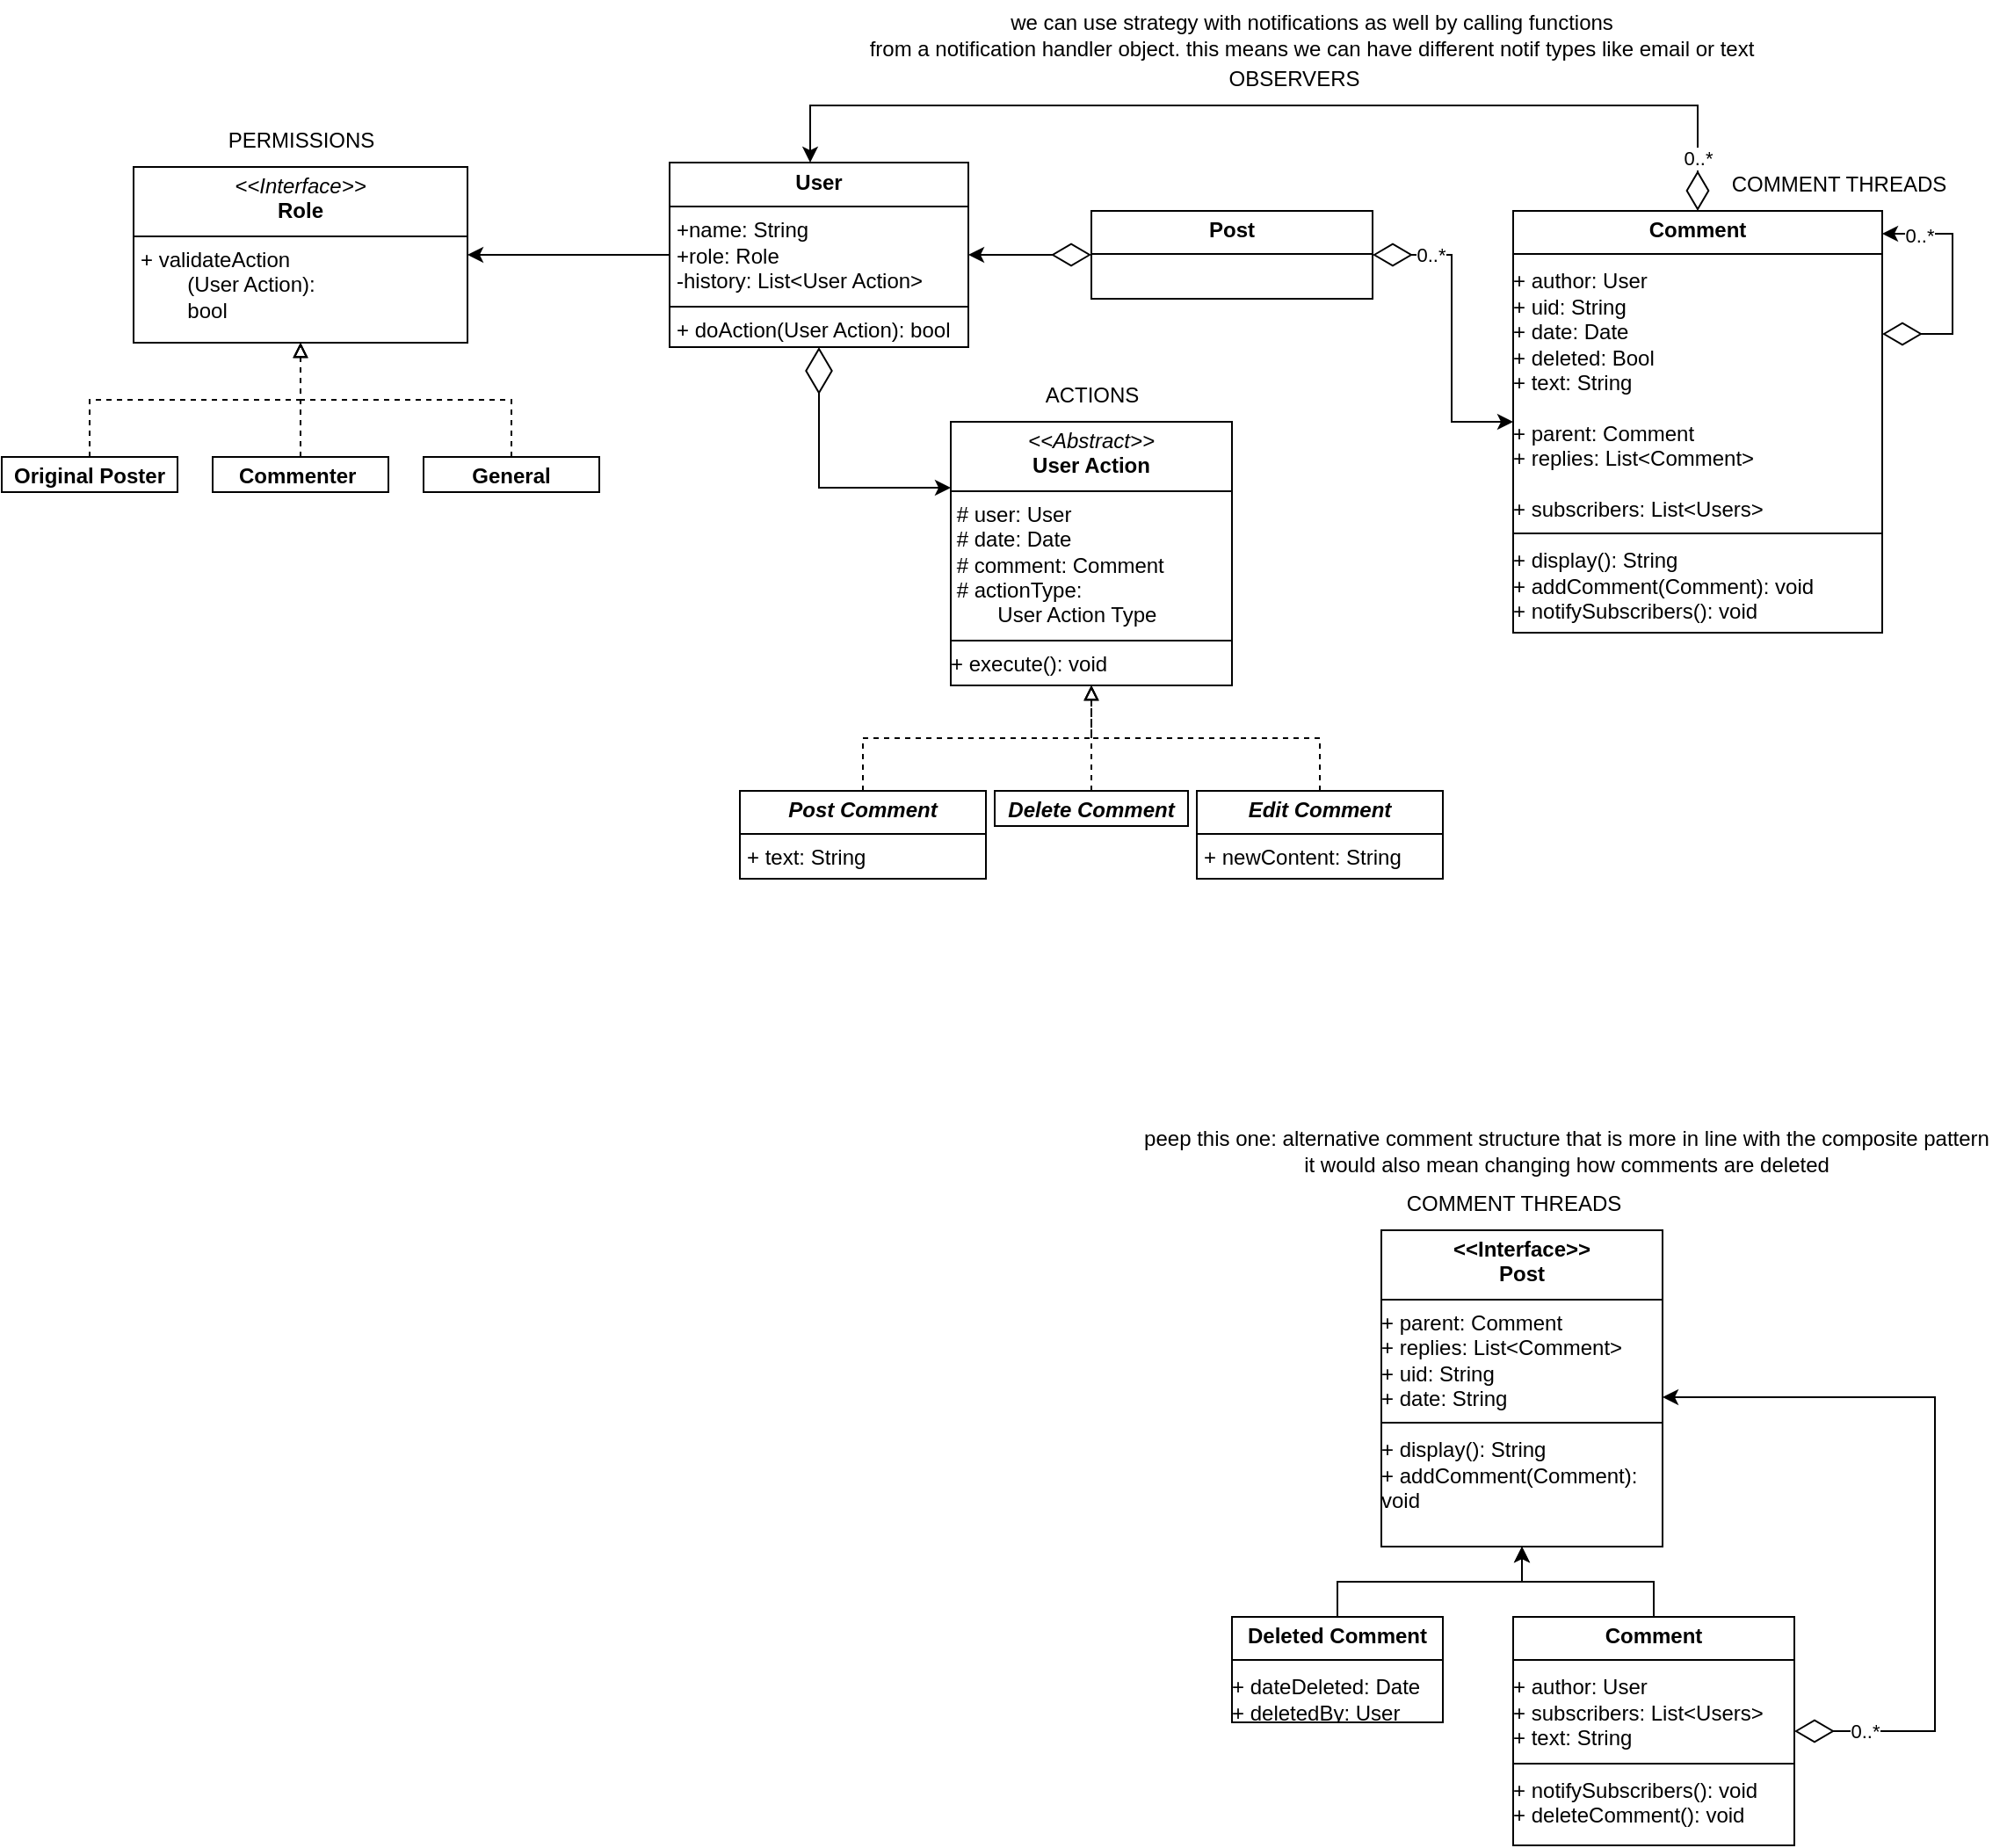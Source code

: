<mxfile version="25.0.3">
  <diagram name="Page-1" id="dYeS0N-J2XbGxKYjIUa5">
    <mxGraphModel dx="1986" dy="579" grid="1" gridSize="10" guides="1" tooltips="1" connect="1" arrows="1" fold="1" page="1" pageScale="1" pageWidth="850" pageHeight="1100" math="0" shadow="0">
      <root>
        <mxCell id="0" />
        <mxCell id="1" parent="0" />
        <mxCell id="ACXyOTVwt8eLpyd3R-gj-3" style="edgeStyle=orthogonalEdgeStyle;rounded=0;orthogonalLoop=1;jettySize=auto;html=1;exitX=0.5;exitY=0;exitDx=0;exitDy=0;startArrow=diamondThin;startFill=0;startSize=20;" parent="1" source="IfjuIOWjXW62O33DEMEJ-1" target="IfjuIOWjXW62O33DEMEJ-4" edge="1">
          <mxGeometry relative="1" as="geometry">
            <Array as="points">
              <mxPoint x="625" y="60" />
              <mxPoint x="120" y="60" />
            </Array>
          </mxGeometry>
        </mxCell>
        <mxCell id="ACXyOTVwt8eLpyd3R-gj-5" value="0..*" style="edgeLabel;html=1;align=center;verticalAlign=middle;resizable=0;points=[];" parent="ACXyOTVwt8eLpyd3R-gj-3" vertex="1" connectable="0">
          <mxGeometry x="-0.888" y="4" relative="1" as="geometry">
            <mxPoint x="4" y="3" as="offset" />
          </mxGeometry>
        </mxCell>
        <mxCell id="IfjuIOWjXW62O33DEMEJ-1" value="&lt;p style=&quot;margin:0px;margin-top:4px;text-align:center;&quot;&gt;&lt;b&gt;Comment&lt;/b&gt;&lt;/p&gt;&lt;hr style=&quot;border-style:solid;&quot; size=&quot;1&quot;&gt;&lt;div style=&quot;height:2px;&quot;&gt;&lt;/div&gt;&lt;div&gt;+ author: User&lt;br&gt;&lt;div&gt;+ uid: String&lt;br&gt;&lt;/div&gt;&lt;div&gt;+ date: Date&lt;/div&gt;&lt;div&gt;+ deleted: Bool&lt;br&gt;+ text: String&lt;br&gt;&lt;br&gt;&lt;/div&gt;&lt;/div&gt;&lt;div&gt;+ parent: Comment&lt;/div&gt;&lt;div&gt;+ replies: List&amp;lt;Comment&amp;gt;&lt;/div&gt;&lt;div&gt;&lt;br&gt;&lt;/div&gt;&lt;div&gt;+ subscribers: List&amp;lt;Users&amp;gt;&lt;/div&gt;&lt;hr style=&quot;border-style:solid;&quot; size=&quot;1&quot;&gt;&lt;div style=&quot;height:2px;&quot;&gt;&lt;br&gt;&lt;/div&gt;&lt;div style=&quot;height:2px;&quot;&gt;+ display(): String&lt;br&gt;+ addComment(Comment): void&lt;br&gt;+ notifySubscribers(): void&lt;/div&gt;&lt;div style=&quot;height:2px;&quot;&gt;&lt;br&gt;&lt;/div&gt;" style="verticalAlign=top;align=left;overflow=fill;html=1;whiteSpace=wrap;" parent="1" vertex="1">
          <mxGeometry x="520" y="120" width="210" height="240" as="geometry" />
        </mxCell>
        <mxCell id="sb-2HTpANfwCJl85uCGh-1" style="edgeStyle=orthogonalEdgeStyle;rounded=0;orthogonalLoop=1;jettySize=auto;html=1;entryX=0;entryY=0.25;entryDx=0;entryDy=0;exitX=0.5;exitY=1;exitDx=0;exitDy=0;startArrow=diamondThin;startFill=0;startSize=24;" parent="1" source="IfjuIOWjXW62O33DEMEJ-4" target="IfjuIOWjXW62O33DEMEJ-6" edge="1">
          <mxGeometry relative="1" as="geometry" />
        </mxCell>
        <mxCell id="ACXyOTVwt8eLpyd3R-gj-2" style="edgeStyle=orthogonalEdgeStyle;rounded=0;orthogonalLoop=1;jettySize=auto;html=1;" parent="1" source="IfjuIOWjXW62O33DEMEJ-4" target="sb-2HTpANfwCJl85uCGh-10" edge="1">
          <mxGeometry relative="1" as="geometry" />
        </mxCell>
        <mxCell id="IfjuIOWjXW62O33DEMEJ-4" value="&lt;p style=&quot;margin:0px;margin-top:4px;text-align:center;&quot;&gt;&lt;b&gt;User&lt;/b&gt;&lt;/p&gt;&lt;hr style=&quot;border-style:solid;&quot; size=&quot;1&quot;&gt;&lt;p style=&quot;margin:0px;margin-left:4px;&quot;&gt;+name: String&lt;/p&gt;&lt;p style=&quot;margin:0px;margin-left:4px;&quot;&gt;+role: Role&lt;br&gt;-history: List&amp;lt;User Action&amp;gt;&lt;/p&gt;&lt;hr style=&quot;border-style:solid;&quot; size=&quot;1&quot;&gt;&lt;p style=&quot;margin:0px;margin-left:4px;&quot;&gt;+ doAction(User Action): bool&lt;/p&gt;" style="verticalAlign=top;align=left;overflow=fill;html=1;whiteSpace=wrap;" parent="1" vertex="1">
          <mxGeometry x="40" y="92.5" width="170" height="105" as="geometry" />
        </mxCell>
        <mxCell id="IfjuIOWjXW62O33DEMEJ-6" value="&lt;p style=&quot;margin:0px;margin-top:4px;text-align:center;&quot;&gt;&lt;i&gt;&amp;lt;&amp;lt;Abstract&amp;gt;&amp;gt;&lt;/i&gt;&lt;br&gt;&lt;b&gt;User Action&lt;br&gt;&lt;/b&gt;&lt;/p&gt;&lt;hr style=&quot;border-style: solid;&quot; size=&quot;1&quot;&gt;&amp;nbsp;# user: User&lt;div&gt;&amp;nbsp;# date: Date&lt;/div&gt;&lt;div&gt;&amp;nbsp;# comment: Comment&lt;/div&gt;&lt;div&gt;&amp;nbsp;# actionType: &lt;br&gt;&lt;span style=&quot;white-space: pre;&quot;&gt;&#x9;&lt;/span&gt;User Action Type&amp;nbsp;&lt;br&gt;&lt;div&gt;&lt;hr style=&quot;border-style: solid;&quot; size=&quot;1&quot;&gt;+ execute(): void&lt;/div&gt;&lt;/div&gt;" style="verticalAlign=top;align=left;overflow=fill;html=1;whiteSpace=wrap;" parent="1" vertex="1">
          <mxGeometry x="200" y="240" width="160" height="150" as="geometry" />
        </mxCell>
        <mxCell id="sb-2HTpANfwCJl85uCGh-2" style="edgeStyle=orthogonalEdgeStyle;rounded=0;orthogonalLoop=1;jettySize=auto;html=1;entryX=0.5;entryY=1;entryDx=0;entryDy=0;dashed=1;endArrow=block;endFill=0;" parent="1" source="IfjuIOWjXW62O33DEMEJ-14" target="IfjuIOWjXW62O33DEMEJ-6" edge="1">
          <mxGeometry relative="1" as="geometry" />
        </mxCell>
        <mxCell id="IfjuIOWjXW62O33DEMEJ-14" value="&lt;p style=&quot;margin:0px;margin-top:4px;text-align:center;&quot;&gt;&lt;b&gt;&lt;i&gt;Post Comment&lt;/i&gt;&lt;/b&gt;&lt;br&gt;&lt;/p&gt;&lt;hr size=&quot;1&quot; style=&quot;border-style:solid;&quot;&gt;&lt;p style=&quot;margin:0px;margin-left:4px;&quot;&gt;+ text: String&lt;br&gt;&lt;/p&gt;" style="verticalAlign=top;align=left;overflow=fill;html=1;whiteSpace=wrap;" parent="1" vertex="1">
          <mxGeometry x="80" y="450" width="140" height="50" as="geometry" />
        </mxCell>
        <mxCell id="sb-2HTpANfwCJl85uCGh-3" style="edgeStyle=orthogonalEdgeStyle;rounded=0;orthogonalLoop=1;jettySize=auto;html=1;entryX=0.5;entryY=1;entryDx=0;entryDy=0;dashed=1;endArrow=block;endFill=0;" parent="1" source="IfjuIOWjXW62O33DEMEJ-17" target="IfjuIOWjXW62O33DEMEJ-6" edge="1">
          <mxGeometry relative="1" as="geometry" />
        </mxCell>
        <mxCell id="IfjuIOWjXW62O33DEMEJ-17" value="&lt;p style=&quot;margin:0px;margin-top:4px;text-align:center;&quot;&gt;&lt;b&gt;&lt;i&gt;Delete Comment&lt;/i&gt;&lt;/b&gt;&lt;br&gt;&lt;/p&gt;&lt;hr size=&quot;1&quot; style=&quot;border-style:solid;&quot;&gt;&lt;p style=&quot;margin:0px;margin-left:4px;&quot;&gt;&lt;br&gt;&lt;/p&gt;" style="verticalAlign=top;align=left;overflow=fill;html=1;whiteSpace=wrap;" parent="1" vertex="1">
          <mxGeometry x="225" y="450" width="110" height="20" as="geometry" />
        </mxCell>
        <mxCell id="sb-2HTpANfwCJl85uCGh-4" style="edgeStyle=orthogonalEdgeStyle;rounded=0;orthogonalLoop=1;jettySize=auto;html=1;entryX=0.5;entryY=1;entryDx=0;entryDy=0;exitX=0.5;exitY=0;exitDx=0;exitDy=0;dashed=1;endArrow=block;endFill=0;" parent="1" source="IfjuIOWjXW62O33DEMEJ-18" target="IfjuIOWjXW62O33DEMEJ-6" edge="1">
          <mxGeometry relative="1" as="geometry" />
        </mxCell>
        <mxCell id="IfjuIOWjXW62O33DEMEJ-18" value="&lt;p style=&quot;margin:0px;margin-top:4px;text-align:center;&quot;&gt;&lt;b&gt;&lt;i&gt;Edit Comment&lt;/i&gt;&lt;/b&gt;&lt;br&gt;&lt;/p&gt;&lt;hr size=&quot;1&quot; style=&quot;border-style:solid;&quot;&gt;&lt;p style=&quot;margin:0px;margin-left:4px;&quot;&gt;+ newContent: String&lt;br&gt;&lt;/p&gt;" style="verticalAlign=top;align=left;overflow=fill;html=1;whiteSpace=wrap;" parent="1" vertex="1">
          <mxGeometry x="340" y="450" width="140" height="50" as="geometry" />
        </mxCell>
        <mxCell id="sb-2HTpANfwCJl85uCGh-5" style="edgeStyle=orthogonalEdgeStyle;rounded=0;orthogonalLoop=1;jettySize=auto;html=1;startArrow=diamondThin;startFill=0;startSize=20;" parent="1" source="IfjuIOWjXW62O33DEMEJ-19" target="IfjuIOWjXW62O33DEMEJ-4" edge="1">
          <mxGeometry relative="1" as="geometry" />
        </mxCell>
        <mxCell id="sb-2HTpANfwCJl85uCGh-6" style="edgeStyle=orthogonalEdgeStyle;rounded=0;orthogonalLoop=1;jettySize=auto;html=1;startArrow=diamondThin;startFill=0;startSize=20;" parent="1" source="IfjuIOWjXW62O33DEMEJ-19" target="IfjuIOWjXW62O33DEMEJ-1" edge="1">
          <mxGeometry relative="1" as="geometry" />
        </mxCell>
        <mxCell id="sb-2HTpANfwCJl85uCGh-7" value="0..*" style="edgeLabel;html=1;align=center;verticalAlign=middle;resizable=0;points=[];" parent="sb-2HTpANfwCJl85uCGh-6" vertex="1" connectable="0">
          <mxGeometry x="-0.565" y="1" relative="1" as="geometry">
            <mxPoint x="-5" y="1" as="offset" />
          </mxGeometry>
        </mxCell>
        <mxCell id="IfjuIOWjXW62O33DEMEJ-19" value="&lt;p style=&quot;margin:0px;margin-top:4px;text-align:center;&quot;&gt;&lt;b&gt;Post&lt;/b&gt;&lt;/p&gt;&lt;hr style=&quot;border-style:solid;&quot; size=&quot;1&quot;&gt;" style="verticalAlign=top;align=left;overflow=fill;html=1;whiteSpace=wrap;" parent="1" vertex="1">
          <mxGeometry x="280" y="120" width="160" height="50" as="geometry" />
        </mxCell>
        <mxCell id="sb-2HTpANfwCJl85uCGh-10" value="&lt;p style=&quot;margin:0px;margin-top:4px;text-align:center;&quot;&gt;&lt;i&gt;&amp;lt;&amp;lt;Interface&amp;gt;&amp;gt;&lt;/i&gt;&lt;br&gt;&lt;b&gt;Role&lt;/b&gt;&lt;/p&gt;&lt;hr size=&quot;1&quot; style=&quot;border-style:solid;&quot;&gt;&lt;p style=&quot;margin:0px;margin-left:4px;&quot;&gt;&lt;/p&gt;&lt;p style=&quot;margin:0px;margin-left:4px;&quot;&gt;+ validateAction&lt;br&gt;&lt;span style=&quot;white-space: pre;&quot;&gt;&#x9;&lt;/span&gt;(User Action):&lt;br&gt;&lt;span style=&quot;white-space: pre;&quot;&gt;&#x9;&lt;/span&gt;bool&lt;/p&gt;" style="verticalAlign=top;align=left;overflow=fill;html=1;whiteSpace=wrap;" parent="1" vertex="1">
          <mxGeometry x="-265" y="95" width="190" height="100" as="geometry" />
        </mxCell>
        <mxCell id="sb-2HTpANfwCJl85uCGh-11" value="PERMISSIONS" style="text;html=1;align=center;verticalAlign=middle;resizable=0;points=[];autosize=1;strokeColor=none;fillColor=none;" parent="1" vertex="1">
          <mxGeometry x="-225" y="65" width="110" height="30" as="geometry" />
        </mxCell>
        <mxCell id="sb-2HTpANfwCJl85uCGh-12" style="edgeStyle=orthogonalEdgeStyle;rounded=0;orthogonalLoop=1;jettySize=auto;html=1;startArrow=diamondThin;startFill=0;startSize=20;" parent="1" source="IfjuIOWjXW62O33DEMEJ-1" target="IfjuIOWjXW62O33DEMEJ-1" edge="1">
          <mxGeometry relative="1" as="geometry">
            <Array as="points">
              <mxPoint x="770" y="190" />
              <mxPoint x="770" y="133" />
            </Array>
          </mxGeometry>
        </mxCell>
        <mxCell id="sb-2HTpANfwCJl85uCGh-13" value="0..*" style="edgeLabel;html=1;align=center;verticalAlign=middle;resizable=0;points=[];" parent="sb-2HTpANfwCJl85uCGh-12" vertex="1" connectable="0">
          <mxGeometry x="0.774" y="1" relative="1" as="geometry">
            <mxPoint x="5" as="offset" />
          </mxGeometry>
        </mxCell>
        <mxCell id="sb-2HTpANfwCJl85uCGh-14" value="&lt;div&gt;ACTIONS&lt;/div&gt;" style="text;html=1;align=center;verticalAlign=middle;resizable=0;points=[];autosize=1;strokeColor=none;fillColor=none;" parent="1" vertex="1">
          <mxGeometry x="240" y="210" width="80" height="30" as="geometry" />
        </mxCell>
        <mxCell id="sb-2HTpANfwCJl85uCGh-15" value="COMMENT THREADS" style="text;html=1;align=center;verticalAlign=middle;resizable=0;points=[];autosize=1;strokeColor=none;fillColor=none;" parent="1" vertex="1">
          <mxGeometry x="630" y="90" width="150" height="30" as="geometry" />
        </mxCell>
        <mxCell id="sb-2HTpANfwCJl85uCGh-21" style="edgeStyle=orthogonalEdgeStyle;rounded=0;orthogonalLoop=1;jettySize=auto;html=1;dashed=1;endArrow=block;endFill=0;" parent="1" source="sb-2HTpANfwCJl85uCGh-17" target="sb-2HTpANfwCJl85uCGh-10" edge="1">
          <mxGeometry relative="1" as="geometry" />
        </mxCell>
        <mxCell id="sb-2HTpANfwCJl85uCGh-17" value="&lt;p style=&quot;margin:0px;margin-top:4px;text-align:center;&quot;&gt;&lt;b&gt;Original Poster&lt;/b&gt;&lt;/p&gt;&lt;hr size=&quot;1&quot; style=&quot;border-style:solid;&quot;&gt;&lt;p style=&quot;margin:0px;margin-left:4px;&quot;&gt;+ field: Type&lt;/p&gt;&lt;hr size=&quot;1&quot; style=&quot;border-style:solid;&quot;&gt;&lt;p style=&quot;margin:0px;margin-left:4px;&quot;&gt;+ method(): Type&lt;/p&gt;" style="verticalAlign=top;align=left;overflow=fill;html=1;whiteSpace=wrap;" parent="1" vertex="1">
          <mxGeometry x="-340" y="260" width="100" height="20" as="geometry" />
        </mxCell>
        <mxCell id="sb-2HTpANfwCJl85uCGh-22" style="edgeStyle=orthogonalEdgeStyle;rounded=0;orthogonalLoop=1;jettySize=auto;html=1;dashed=1;endArrow=block;endFill=0;" parent="1" source="sb-2HTpANfwCJl85uCGh-19" target="sb-2HTpANfwCJl85uCGh-10" edge="1">
          <mxGeometry relative="1" as="geometry" />
        </mxCell>
        <mxCell id="sb-2HTpANfwCJl85uCGh-19" value="&lt;p style=&quot;margin:0px;margin-top:4px;text-align:center;&quot;&gt;&lt;b style=&quot;background-color: initial;&quot;&gt;Commenter&amp;nbsp;&lt;/b&gt;&lt;/p&gt;&lt;hr size=&quot;1&quot; style=&quot;border-style:solid;&quot;&gt;&lt;p style=&quot;margin:0px;margin-left:4px;&quot;&gt;+ field: Type&lt;/p&gt;&lt;hr size=&quot;1&quot; style=&quot;border-style:solid;&quot;&gt;&lt;p style=&quot;margin:0px;margin-left:4px;&quot;&gt;+ method(): Type&lt;/p&gt;" style="verticalAlign=top;align=left;overflow=fill;html=1;whiteSpace=wrap;" parent="1" vertex="1">
          <mxGeometry x="-220" y="260" width="100" height="20" as="geometry" />
        </mxCell>
        <mxCell id="sb-2HTpANfwCJl85uCGh-23" style="edgeStyle=orthogonalEdgeStyle;rounded=0;orthogonalLoop=1;jettySize=auto;html=1;dashed=1;endArrow=block;endFill=0;" parent="1" source="sb-2HTpANfwCJl85uCGh-20" target="sb-2HTpANfwCJl85uCGh-10" edge="1">
          <mxGeometry relative="1" as="geometry" />
        </mxCell>
        <mxCell id="sb-2HTpANfwCJl85uCGh-20" value="&lt;p style=&quot;margin:0px;margin-top:4px;text-align:center;&quot;&gt;&lt;b style=&quot;background-color: initial;&quot;&gt;General&lt;/b&gt;&lt;/p&gt;&lt;hr size=&quot;1&quot; style=&quot;border-style:solid;&quot;&gt;&lt;p style=&quot;margin:0px;margin-left:4px;&quot;&gt;+ field: Type&lt;/p&gt;&lt;hr size=&quot;1&quot; style=&quot;border-style:solid;&quot;&gt;&lt;p style=&quot;margin:0px;margin-left:4px;&quot;&gt;+ method(): Type&lt;/p&gt;" style="verticalAlign=top;align=left;overflow=fill;html=1;whiteSpace=wrap;" parent="1" vertex="1">
          <mxGeometry x="-100" y="260" width="100" height="20" as="geometry" />
        </mxCell>
        <mxCell id="ACXyOTVwt8eLpyd3R-gj-4" value="OBSERVERS" style="text;html=1;align=center;verticalAlign=middle;resizable=0;points=[];autosize=1;strokeColor=none;fillColor=none;" parent="1" vertex="1">
          <mxGeometry x="345" y="30" width="100" height="30" as="geometry" />
        </mxCell>
        <mxCell id="ZDMqE9hYmMKR4qr3V81I-8" style="edgeStyle=orthogonalEdgeStyle;rounded=0;orthogonalLoop=1;jettySize=auto;html=1;" edge="1" parent="1" source="ACXyOTVwt8eLpyd3R-gj-7" target="ACXyOTVwt8eLpyd3R-gj-10">
          <mxGeometry relative="1" as="geometry" />
        </mxCell>
        <mxCell id="ACXyOTVwt8eLpyd3R-gj-7" value="&lt;p style=&quot;margin:0px;margin-top:4px;text-align:center;&quot;&gt;&lt;b&gt;Comment&lt;/b&gt;&lt;/p&gt;&lt;hr style=&quot;border-style:solid;&quot; size=&quot;1&quot;&gt;&lt;div style=&quot;height:2px;&quot;&gt;&lt;/div&gt;&lt;div&gt;+ author: User&lt;br&gt;&lt;/div&gt;&lt;div&gt;+ subscribers: List&amp;lt;Users&amp;gt;&lt;/div&gt;&lt;div&gt;+ text: String&lt;/div&gt;&lt;hr style=&quot;border-style:solid;&quot; size=&quot;1&quot;&gt;&lt;div style=&quot;height:2px;&quot;&gt;&lt;br&gt;&lt;/div&gt;&lt;div style=&quot;height:2px;&quot;&gt;+ notifySubscribers(): void&lt;br&gt;+ deleteComment(): void&lt;/div&gt;" style="verticalAlign=top;align=left;overflow=fill;html=1;whiteSpace=wrap;" parent="1" vertex="1">
          <mxGeometry x="520" y="920" width="160" height="130" as="geometry" />
        </mxCell>
        <mxCell id="ACXyOTVwt8eLpyd3R-gj-10" value="&lt;p style=&quot;margin:0px;margin-top:4px;text-align:center;&quot;&gt;&lt;b&gt;&amp;lt;&amp;lt;Interface&amp;gt;&amp;gt;&lt;br&gt;Post&lt;/b&gt;&lt;/p&gt;&lt;hr style=&quot;border-style:solid;&quot; size=&quot;1&quot;&gt;&lt;div&gt;&lt;span style=&quot;background-color: initial;&quot;&gt;+ parent: Comment&lt;/span&gt;&lt;/div&gt;&lt;div&gt;+ replies: List&amp;lt;Comment&amp;gt;&lt;/div&gt;&lt;div&gt;+ uid: String&lt;br&gt;&lt;/div&gt;&lt;div&gt;+ date: String&lt;br&gt;&lt;/div&gt;&lt;hr style=&quot;border-style: solid;&quot; size=&quot;1&quot;&gt;&lt;div style=&quot;height: 2px;&quot;&gt;&lt;br&gt;&lt;/div&gt;&lt;div style=&quot;height: 2px;&quot;&gt;+ display(): String&lt;br&gt;+ addComment(Comment): void&lt;/div&gt;" style="verticalAlign=top;align=left;overflow=fill;html=1;whiteSpace=wrap;" parent="1" vertex="1">
          <mxGeometry x="445" y="700" width="160" height="180" as="geometry" />
        </mxCell>
        <mxCell id="ACXyOTVwt8eLpyd3R-gj-11" style="edgeStyle=orthogonalEdgeStyle;rounded=0;orthogonalLoop=1;jettySize=auto;html=1;startArrow=diamondThin;startFill=0;startSize=20;exitX=1;exitY=0.5;exitDx=0;exitDy=0;" parent="1" source="ACXyOTVwt8eLpyd3R-gj-7" target="ACXyOTVwt8eLpyd3R-gj-10" edge="1">
          <mxGeometry relative="1" as="geometry">
            <Array as="points">
              <mxPoint x="760" y="985" />
              <mxPoint x="760" y="795" />
            </Array>
          </mxGeometry>
        </mxCell>
        <mxCell id="ACXyOTVwt8eLpyd3R-gj-12" value="0..*" style="edgeLabel;html=1;align=center;verticalAlign=middle;resizable=0;points=[];" parent="ACXyOTVwt8eLpyd3R-gj-11" vertex="1" connectable="0">
          <mxGeometry x="0.774" y="1" relative="1" as="geometry">
            <mxPoint x="67" y="189" as="offset" />
          </mxGeometry>
        </mxCell>
        <mxCell id="ACXyOTVwt8eLpyd3R-gj-13" value="COMMENT THREADS" style="text;html=1;align=center;verticalAlign=middle;resizable=0;points=[];autosize=1;strokeColor=none;fillColor=none;" parent="1" vertex="1">
          <mxGeometry x="445" y="670" width="150" height="30" as="geometry" />
        </mxCell>
        <mxCell id="ACXyOTVwt8eLpyd3R-gj-15" value="peep this one: alternative comment structure that is more in line with the composite pattern&lt;br&gt;it would also mean changing how comments are deleted" style="text;html=1;align=center;verticalAlign=middle;resizable=0;points=[];autosize=1;strokeColor=none;fillColor=none;" parent="1" vertex="1">
          <mxGeometry x="300" y="635" width="500" height="40" as="geometry" />
        </mxCell>
        <mxCell id="ZDMqE9hYmMKR4qr3V81I-7" style="edgeStyle=orthogonalEdgeStyle;rounded=0;orthogonalLoop=1;jettySize=auto;html=1;" edge="1" parent="1" source="ZDMqE9hYmMKR4qr3V81I-6" target="ACXyOTVwt8eLpyd3R-gj-10">
          <mxGeometry relative="1" as="geometry" />
        </mxCell>
        <mxCell id="ZDMqE9hYmMKR4qr3V81I-6" value="&lt;p style=&quot;margin:0px;margin-top:4px;text-align:center;&quot;&gt;&lt;b&gt;Deleted Comment&lt;/b&gt;&lt;/p&gt;&lt;hr style=&quot;border-style:solid;&quot; size=&quot;1&quot;&gt;&lt;div style=&quot;height:2px;&quot;&gt;&lt;br&gt;&lt;/div&gt;&lt;div style=&quot;height:2px;&quot;&gt;+ dateDeleted: Date&lt;br&gt;+ deletedBy: User&lt;/div&gt;" style="verticalAlign=top;align=left;overflow=fill;html=1;whiteSpace=wrap;" vertex="1" parent="1">
          <mxGeometry x="360" y="920" width="120" height="60" as="geometry" />
        </mxCell>
        <mxCell id="ZDMqE9hYmMKR4qr3V81I-9" value="we can use strategy with notifications as well by calling functions&lt;br&gt;from a notification handler object. this means we can have different notif types like email or text" style="text;html=1;align=center;verticalAlign=middle;resizable=0;points=[];autosize=1;strokeColor=none;fillColor=none;" vertex="1" parent="1">
          <mxGeometry x="140" width="530" height="40" as="geometry" />
        </mxCell>
      </root>
    </mxGraphModel>
  </diagram>
</mxfile>
